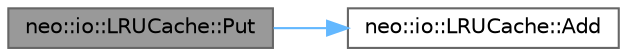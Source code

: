 digraph "neo::io::LRUCache::Put"
{
 // LATEX_PDF_SIZE
  bgcolor="transparent";
  edge [fontname=Helvetica,fontsize=10,labelfontname=Helvetica,labelfontsize=10];
  node [fontname=Helvetica,fontsize=10,shape=box,height=0.2,width=0.4];
  rankdir="LR";
  Node1 [id="Node000001",label="neo::io::LRUCache::Put",height=0.2,width=0.4,color="gray40", fillcolor="grey60", style="filled", fontcolor="black",tooltip="Alias for Add."];
  Node1 -> Node2 [id="edge1_Node000001_Node000002",color="steelblue1",style="solid",tooltip=" "];
  Node2 [id="Node000002",label="neo::io::LRUCache::Add",height=0.2,width=0.4,color="grey40", fillcolor="white", style="filled",URL="$classneo_1_1io_1_1_l_r_u_cache.html#a98af280560ab6a617484f64dd2cbb1f2",tooltip="Adds or updates a value in the cache."];
}
